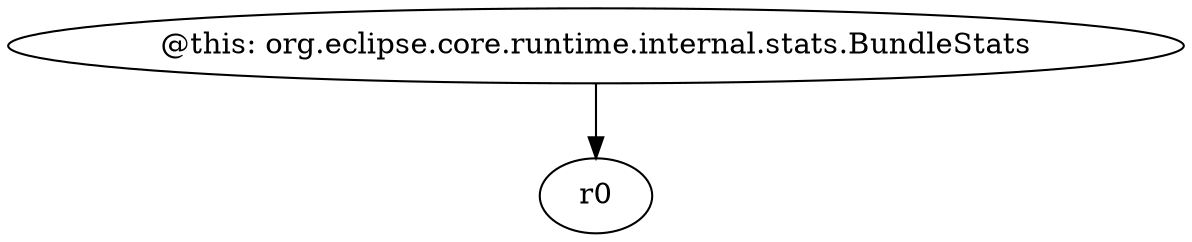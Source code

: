digraph g {
0[label="@this: org.eclipse.core.runtime.internal.stats.BundleStats"]
1[label="r0"]
0->1[label=""]
}